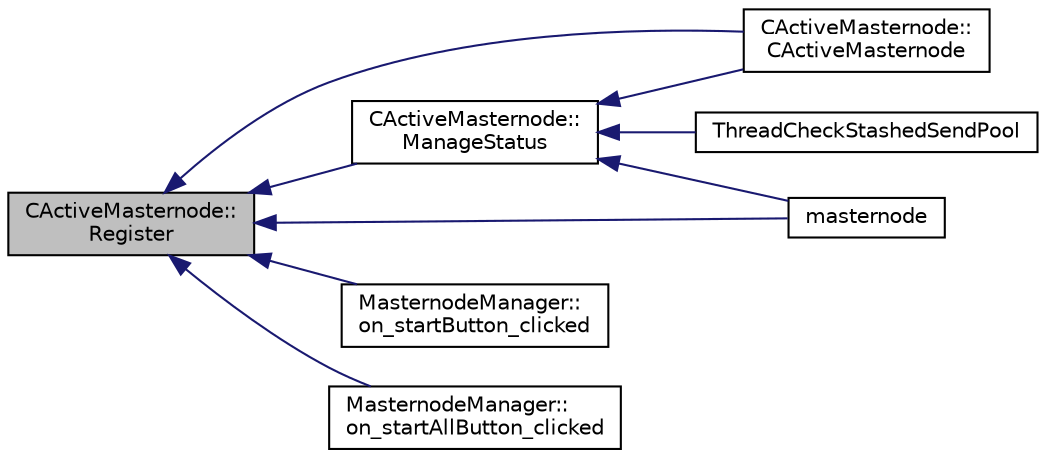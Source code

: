 digraph "CActiveMasternode::Register"
{
  edge [fontname="Helvetica",fontsize="10",labelfontname="Helvetica",labelfontsize="10"];
  node [fontname="Helvetica",fontsize="10",shape=record];
  rankdir="LR";
  Node472 [label="CActiveMasternode::\lRegister",height=0.2,width=0.4,color="black", fillcolor="grey75", style="filled", fontcolor="black"];
  Node472 -> Node473 [dir="back",color="midnightblue",fontsize="10",style="solid",fontname="Helvetica"];
  Node473 [label="CActiveMasternode::\lManageStatus",height=0.2,width=0.4,color="black", fillcolor="white", style="filled",URL="$class_c_active_masternode.html#a8004b3b2100da7dcfedbd1e959633e51"];
  Node473 -> Node474 [dir="back",color="midnightblue",fontsize="10",style="solid",fontname="Helvetica"];
  Node474 [label="CActiveMasternode::\lCActiveMasternode",height=0.2,width=0.4,color="black", fillcolor="white", style="filled",URL="$class_c_active_masternode.html#a7ffb946d1b2aad0054d3b3efce8c0543"];
  Node473 -> Node475 [dir="back",color="midnightblue",fontsize="10",style="solid",fontname="Helvetica"];
  Node475 [label="masternode",height=0.2,width=0.4,color="black", fillcolor="white", style="filled",URL="$rpcstashedsend_8cpp.html#a30609e443aeb47c29ed0878d16b1b5e1"];
  Node473 -> Node476 [dir="back",color="midnightblue",fontsize="10",style="solid",fontname="Helvetica"];
  Node476 [label="ThreadCheckStashedSendPool",height=0.2,width=0.4,color="black", fillcolor="white", style="filled",URL="$stashedsend_8h.html#ab583ddc86effded8432ea5387f77d883"];
  Node472 -> Node474 [dir="back",color="midnightblue",fontsize="10",style="solid",fontname="Helvetica"];
  Node472 -> Node477 [dir="back",color="midnightblue",fontsize="10",style="solid",fontname="Helvetica"];
  Node477 [label="MasternodeManager::\lon_startButton_clicked",height=0.2,width=0.4,color="black", fillcolor="white", style="filled",URL="$class_masternode_manager.html#a83f5cf149fdaf6d7fce1a3378611c3f9"];
  Node472 -> Node478 [dir="back",color="midnightblue",fontsize="10",style="solid",fontname="Helvetica"];
  Node478 [label="MasternodeManager::\lon_startAllButton_clicked",height=0.2,width=0.4,color="black", fillcolor="white", style="filled",URL="$class_masternode_manager.html#aad77095fab625d3a02afa52696f64e2f"];
  Node472 -> Node475 [dir="back",color="midnightblue",fontsize="10",style="solid",fontname="Helvetica"];
}
